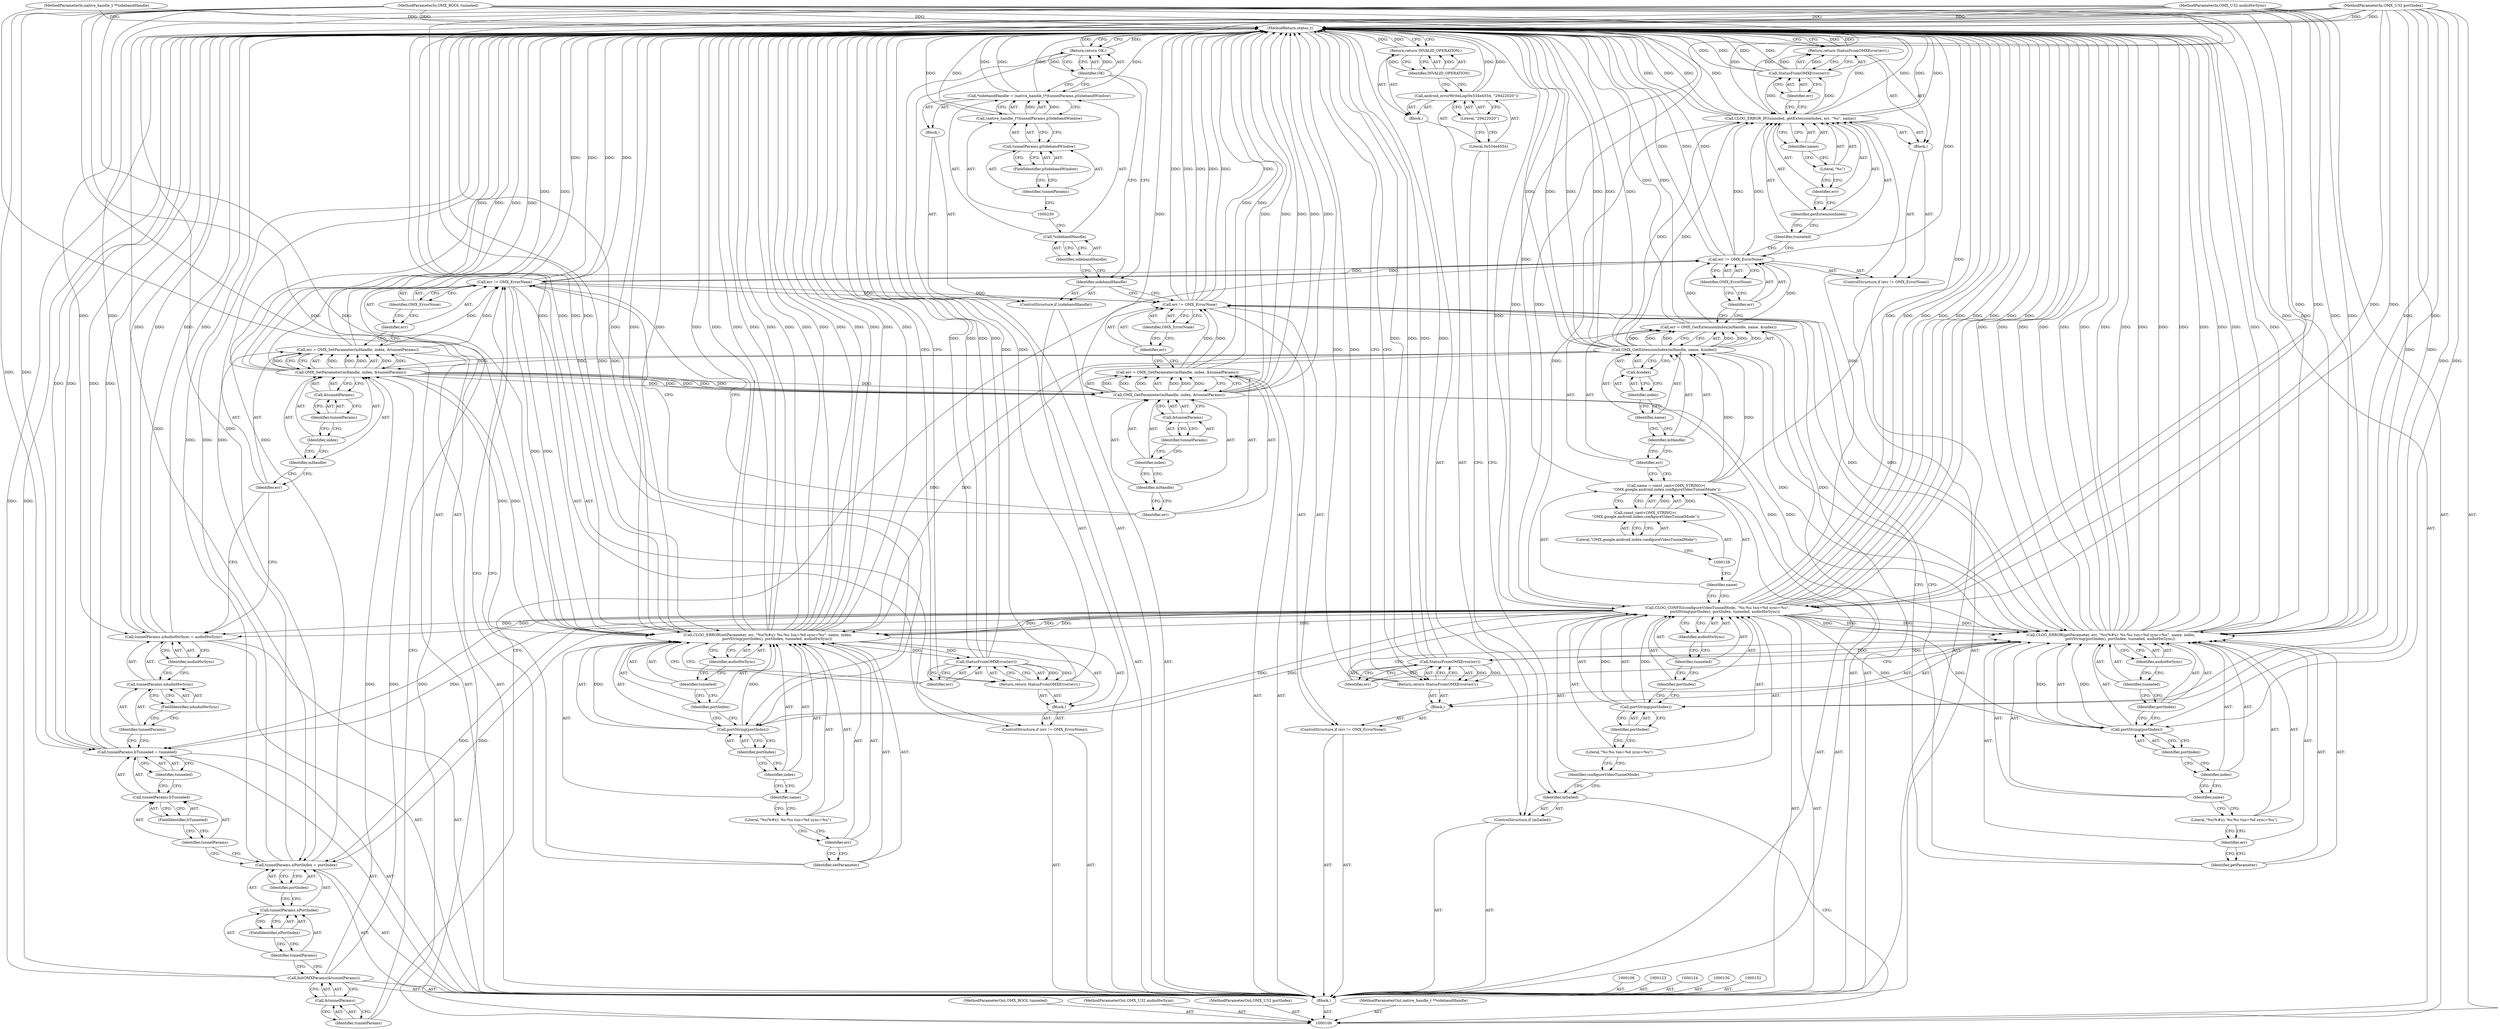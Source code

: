 digraph "0_Android_0f177948ae2640bfe4d70f8e4248e106406b3b0a_6" {
"1000236" [label="(MethodReturn,status_t)"];
"1000116" [label="(Identifier,configureVideoTunnelMode)"];
"1000117" [label="(Literal,\"%s:%u tun=%d sync=%u\")"];
"1000115" [label="(Call,CLOG_CONFIG(configureVideoTunnelMode, \"%s:%u tun=%d sync=%u\",\n             portString(portIndex), portIndex, tunneled, audioHwSync))"];
"1000118" [label="(Call,portString(portIndex))"];
"1000119" [label="(Identifier,portIndex)"];
"1000120" [label="(Identifier,portIndex)"];
"1000121" [label="(Identifier,tunneled)"];
"1000122" [label="(Identifier,audioHwSync)"];
"1000125" [label="(Call,name = const_cast<OMX_STRING>(\n \"OMX.google.android.index.configureVideoTunnelMode\"))"];
"1000126" [label="(Identifier,name)"];
"1000127" [label="(Call,const_cast<OMX_STRING>(\n \"OMX.google.android.index.configureVideoTunnelMode\"))"];
"1000129" [label="(Literal,\"OMX.google.android.index.configureVideoTunnelMode\")"];
"1000131" [label="(Call,err = OMX_GetExtensionIndex(mHandle, name, &index))"];
"1000132" [label="(Identifier,err)"];
"1000133" [label="(Call,OMX_GetExtensionIndex(mHandle, name, &index))"];
"1000134" [label="(Identifier,mHandle)"];
"1000135" [label="(Identifier,name)"];
"1000136" [label="(Call,&index)"];
"1000137" [label="(Identifier,index)"];
"1000138" [label="(ControlStructure,if (err != OMX_ErrorNone))"];
"1000141" [label="(Identifier,OMX_ErrorNone)"];
"1000142" [label="(Block,)"];
"1000139" [label="(Call,err != OMX_ErrorNone)"];
"1000140" [label="(Identifier,err)"];
"1000144" [label="(Identifier,tunneled)"];
"1000145" [label="(Identifier,getExtensionIndex)"];
"1000146" [label="(Identifier,err)"];
"1000147" [label="(Literal,\"%s\")"];
"1000148" [label="(Identifier,name)"];
"1000143" [label="(Call,CLOG_ERROR_IF(tunneled, getExtensionIndex, err, \"%s\", name))"];
"1000149" [label="(Return,return StatusFromOMXError(err);)"];
"1000151" [label="(Identifier,err)"];
"1000150" [label="(Call,StatusFromOMXError(err))"];
"1000153" [label="(Call,InitOMXParams(&tunnelParams))"];
"1000154" [label="(Call,&tunnelParams)"];
"1000155" [label="(Identifier,tunnelParams)"];
"1000159" [label="(FieldIdentifier,nPortIndex)"];
"1000160" [label="(Identifier,portIndex)"];
"1000156" [label="(Call,tunnelParams.nPortIndex = portIndex)"];
"1000157" [label="(Call,tunnelParams.nPortIndex)"];
"1000158" [label="(Identifier,tunnelParams)"];
"1000164" [label="(FieldIdentifier,bTunneled)"];
"1000165" [label="(Identifier,tunneled)"];
"1000161" [label="(Call,tunnelParams.bTunneled = tunneled)"];
"1000162" [label="(Call,tunnelParams.bTunneled)"];
"1000163" [label="(Identifier,tunnelParams)"];
"1000169" [label="(FieldIdentifier,nAudioHwSync)"];
"1000170" [label="(Identifier,audioHwSync)"];
"1000166" [label="(Call,tunnelParams.nAudioHwSync = audioHwSync)"];
"1000167" [label="(Call,tunnelParams.nAudioHwSync)"];
"1000168" [label="(Identifier,tunnelParams)"];
"1000173" [label="(Call,OMX_SetParameter(mHandle, index, &tunnelParams))"];
"1000174" [label="(Identifier,mHandle)"];
"1000175" [label="(Identifier,index)"];
"1000171" [label="(Call,err = OMX_SetParameter(mHandle, index, &tunnelParams))"];
"1000172" [label="(Identifier,err)"];
"1000176" [label="(Call,&tunnelParams)"];
"1000177" [label="(Identifier,tunnelParams)"];
"1000178" [label="(ControlStructure,if (err != OMX_ErrorNone))"];
"1000181" [label="(Identifier,OMX_ErrorNone)"];
"1000182" [label="(Block,)"];
"1000179" [label="(Call,err != OMX_ErrorNone)"];
"1000180" [label="(Identifier,err)"];
"1000102" [label="(MethodParameterIn,OMX_BOOL tunneled)"];
"1000344" [label="(MethodParameterOut,OMX_BOOL tunneled)"];
"1000103" [label="(MethodParameterIn,OMX_U32 audioHwSync)"];
"1000345" [label="(MethodParameterOut,OMX_U32 audioHwSync)"];
"1000101" [label="(MethodParameterIn,OMX_U32 portIndex)"];
"1000343" [label="(MethodParameterOut,OMX_U32 portIndex)"];
"1000184" [label="(Identifier,setParameter)"];
"1000185" [label="(Identifier,err)"];
"1000186" [label="(Literal,\"%s(%#x): %s:%u tun=%d sync=%u\")"];
"1000187" [label="(Identifier,name)"];
"1000188" [label="(Identifier,index)"];
"1000183" [label="(Call,CLOG_ERROR(setParameter, err, \"%s(%#x): %s:%u tun=%d sync=%u\", name, index,\n                portString(portIndex), portIndex, tunneled, audioHwSync))"];
"1000189" [label="(Call,portString(portIndex))"];
"1000190" [label="(Identifier,portIndex)"];
"1000191" [label="(Identifier,portIndex)"];
"1000192" [label="(Identifier,tunneled)"];
"1000193" [label="(Identifier,audioHwSync)"];
"1000194" [label="(Return,return StatusFromOMXError(err);)"];
"1000196" [label="(Identifier,err)"];
"1000195" [label="(Call,StatusFromOMXError(err))"];
"1000199" [label="(Call,OMX_GetParameter(mHandle, index, &tunnelParams))"];
"1000200" [label="(Identifier,mHandle)"];
"1000201" [label="(Identifier,index)"];
"1000197" [label="(Call,err = OMX_GetParameter(mHandle, index, &tunnelParams))"];
"1000198" [label="(Identifier,err)"];
"1000202" [label="(Call,&tunnelParams)"];
"1000203" [label="(Identifier,tunnelParams)"];
"1000204" [label="(ControlStructure,if (err != OMX_ErrorNone))"];
"1000207" [label="(Identifier,OMX_ErrorNone)"];
"1000208" [label="(Block,)"];
"1000205" [label="(Call,err != OMX_ErrorNone)"];
"1000206" [label="(Identifier,err)"];
"1000210" [label="(Identifier,getParameter)"];
"1000211" [label="(Identifier,err)"];
"1000212" [label="(Literal,\"%s(%#x): %s:%u tun=%d sync=%u\")"];
"1000213" [label="(Identifier,name)"];
"1000214" [label="(Identifier,index)"];
"1000209" [label="(Call,CLOG_ERROR(getParameter, err, \"%s(%#x): %s:%u tun=%d sync=%u\", name, index,\n                portString(portIndex), portIndex, tunneled, audioHwSync))"];
"1000215" [label="(Call,portString(portIndex))"];
"1000216" [label="(Identifier,portIndex)"];
"1000217" [label="(Identifier,portIndex)"];
"1000218" [label="(Identifier,tunneled)"];
"1000219" [label="(Identifier,audioHwSync)"];
"1000220" [label="(Return,return StatusFromOMXError(err);)"];
"1000222" [label="(Identifier,err)"];
"1000221" [label="(Call,StatusFromOMXError(err))"];
"1000105" [label="(Block,)"];
"1000104" [label="(MethodParameterIn,native_handle_t **sidebandHandle)"];
"1000346" [label="(MethodParameterOut,native_handle_t **sidebandHandle)"];
"1000223" [label="(ControlStructure,if (sidebandHandle))"];
"1000225" [label="(Block,)"];
"1000224" [label="(Identifier,sidebandHandle)"];
"1000226" [label="(Call,*sidebandHandle = (native_handle_t*)tunnelParams.pSidebandWindow)"];
"1000227" [label="(Call,*sidebandHandle)"];
"1000229" [label="(Call,(native_handle_t*)tunnelParams.pSidebandWindow)"];
"1000228" [label="(Identifier,sidebandHandle)"];
"1000231" [label="(Call,tunnelParams.pSidebandWindow)"];
"1000232" [label="(Identifier,tunnelParams)"];
"1000233" [label="(FieldIdentifier,pSidebandWindow)"];
"1000234" [label="(Return,return OK;)"];
"1000235" [label="(Identifier,OK)"];
"1000109" [label="(Block,)"];
"1000107" [label="(ControlStructure,if (mSailed))"];
"1000108" [label="(Identifier,mSailed)"];
"1000111" [label="(Literal,0x534e4554)"];
"1000112" [label="(Literal,\"29422020\")"];
"1000110" [label="(Call,android_errorWriteLog(0x534e4554, \"29422020\"))"];
"1000114" [label="(Identifier,INVALID_OPERATION)"];
"1000113" [label="(Return,return INVALID_OPERATION;)"];
"1000236" -> "1000100"  [label="AST: "];
"1000236" -> "1000113"  [label="CFG: "];
"1000236" -> "1000149"  [label="CFG: "];
"1000236" -> "1000194"  [label="CFG: "];
"1000236" -> "1000220"  [label="CFG: "];
"1000236" -> "1000234"  [label="CFG: "];
"1000234" -> "1000236"  [label="DDG: "];
"1000194" -> "1000236"  [label="DDG: "];
"1000183" -> "1000236"  [label="DDG: "];
"1000183" -> "1000236"  [label="DDG: "];
"1000183" -> "1000236"  [label="DDG: "];
"1000183" -> "1000236"  [label="DDG: "];
"1000183" -> "1000236"  [label="DDG: "];
"1000183" -> "1000236"  [label="DDG: "];
"1000183" -> "1000236"  [label="DDG: "];
"1000183" -> "1000236"  [label="DDG: "];
"1000209" -> "1000236"  [label="DDG: "];
"1000209" -> "1000236"  [label="DDG: "];
"1000209" -> "1000236"  [label="DDG: "];
"1000209" -> "1000236"  [label="DDG: "];
"1000209" -> "1000236"  [label="DDG: "];
"1000209" -> "1000236"  [label="DDG: "];
"1000209" -> "1000236"  [label="DDG: "];
"1000209" -> "1000236"  [label="DDG: "];
"1000179" -> "1000236"  [label="DDG: "];
"1000179" -> "1000236"  [label="DDG: "];
"1000205" -> "1000236"  [label="DDG: "];
"1000205" -> "1000236"  [label="DDG: "];
"1000205" -> "1000236"  [label="DDG: "];
"1000173" -> "1000236"  [label="DDG: "];
"1000173" -> "1000236"  [label="DDG: "];
"1000221" -> "1000236"  [label="DDG: "];
"1000221" -> "1000236"  [label="DDG: "];
"1000199" -> "1000236"  [label="DDG: "];
"1000199" -> "1000236"  [label="DDG: "];
"1000199" -> "1000236"  [label="DDG: "];
"1000226" -> "1000236"  [label="DDG: "];
"1000226" -> "1000236"  [label="DDG: "];
"1000150" -> "1000236"  [label="DDG: "];
"1000150" -> "1000236"  [label="DDG: "];
"1000156" -> "1000236"  [label="DDG: "];
"1000156" -> "1000236"  [label="DDG: "];
"1000104" -> "1000236"  [label="DDG: "];
"1000139" -> "1000236"  [label="DDG: "];
"1000139" -> "1000236"  [label="DDG: "];
"1000195" -> "1000236"  [label="DDG: "];
"1000195" -> "1000236"  [label="DDG: "];
"1000103" -> "1000236"  [label="DDG: "];
"1000143" -> "1000236"  [label="DDG: "];
"1000143" -> "1000236"  [label="DDG: "];
"1000143" -> "1000236"  [label="DDG: "];
"1000143" -> "1000236"  [label="DDG: "];
"1000166" -> "1000236"  [label="DDG: "];
"1000166" -> "1000236"  [label="DDG: "];
"1000133" -> "1000236"  [label="DDG: "];
"1000133" -> "1000236"  [label="DDG: "];
"1000133" -> "1000236"  [label="DDG: "];
"1000115" -> "1000236"  [label="DDG: "];
"1000115" -> "1000236"  [label="DDG: "];
"1000115" -> "1000236"  [label="DDG: "];
"1000115" -> "1000236"  [label="DDG: "];
"1000115" -> "1000236"  [label="DDG: "];
"1000125" -> "1000236"  [label="DDG: "];
"1000153" -> "1000236"  [label="DDG: "];
"1000229" -> "1000236"  [label="DDG: "];
"1000131" -> "1000236"  [label="DDG: "];
"1000102" -> "1000236"  [label="DDG: "];
"1000197" -> "1000236"  [label="DDG: "];
"1000101" -> "1000236"  [label="DDG: "];
"1000110" -> "1000236"  [label="DDG: "];
"1000171" -> "1000236"  [label="DDG: "];
"1000161" -> "1000236"  [label="DDG: "];
"1000161" -> "1000236"  [label="DDG: "];
"1000149" -> "1000236"  [label="DDG: "];
"1000220" -> "1000236"  [label="DDG: "];
"1000113" -> "1000236"  [label="DDG: "];
"1000116" -> "1000115"  [label="AST: "];
"1000116" -> "1000108"  [label="CFG: "];
"1000117" -> "1000116"  [label="CFG: "];
"1000117" -> "1000115"  [label="AST: "];
"1000117" -> "1000116"  [label="CFG: "];
"1000119" -> "1000117"  [label="CFG: "];
"1000115" -> "1000105"  [label="AST: "];
"1000115" -> "1000122"  [label="CFG: "];
"1000116" -> "1000115"  [label="AST: "];
"1000117" -> "1000115"  [label="AST: "];
"1000118" -> "1000115"  [label="AST: "];
"1000120" -> "1000115"  [label="AST: "];
"1000121" -> "1000115"  [label="AST: "];
"1000122" -> "1000115"  [label="AST: "];
"1000126" -> "1000115"  [label="CFG: "];
"1000115" -> "1000236"  [label="DDG: "];
"1000115" -> "1000236"  [label="DDG: "];
"1000115" -> "1000236"  [label="DDG: "];
"1000115" -> "1000236"  [label="DDG: "];
"1000115" -> "1000236"  [label="DDG: "];
"1000118" -> "1000115"  [label="DDG: "];
"1000101" -> "1000115"  [label="DDG: "];
"1000102" -> "1000115"  [label="DDG: "];
"1000103" -> "1000115"  [label="DDG: "];
"1000115" -> "1000143"  [label="DDG: "];
"1000115" -> "1000156"  [label="DDG: "];
"1000115" -> "1000161"  [label="DDG: "];
"1000115" -> "1000166"  [label="DDG: "];
"1000115" -> "1000189"  [label="DDG: "];
"1000115" -> "1000183"  [label="DDG: "];
"1000115" -> "1000183"  [label="DDG: "];
"1000115" -> "1000215"  [label="DDG: "];
"1000115" -> "1000209"  [label="DDG: "];
"1000115" -> "1000209"  [label="DDG: "];
"1000118" -> "1000115"  [label="AST: "];
"1000118" -> "1000119"  [label="CFG: "];
"1000119" -> "1000118"  [label="AST: "];
"1000120" -> "1000118"  [label="CFG: "];
"1000118" -> "1000115"  [label="DDG: "];
"1000101" -> "1000118"  [label="DDG: "];
"1000119" -> "1000118"  [label="AST: "];
"1000119" -> "1000117"  [label="CFG: "];
"1000118" -> "1000119"  [label="CFG: "];
"1000120" -> "1000115"  [label="AST: "];
"1000120" -> "1000118"  [label="CFG: "];
"1000121" -> "1000120"  [label="CFG: "];
"1000121" -> "1000115"  [label="AST: "];
"1000121" -> "1000120"  [label="CFG: "];
"1000122" -> "1000121"  [label="CFG: "];
"1000122" -> "1000115"  [label="AST: "];
"1000122" -> "1000121"  [label="CFG: "];
"1000115" -> "1000122"  [label="CFG: "];
"1000125" -> "1000105"  [label="AST: "];
"1000125" -> "1000127"  [label="CFG: "];
"1000126" -> "1000125"  [label="AST: "];
"1000127" -> "1000125"  [label="AST: "];
"1000132" -> "1000125"  [label="CFG: "];
"1000125" -> "1000236"  [label="DDG: "];
"1000127" -> "1000125"  [label="DDG: "];
"1000125" -> "1000133"  [label="DDG: "];
"1000126" -> "1000125"  [label="AST: "];
"1000126" -> "1000115"  [label="CFG: "];
"1000128" -> "1000126"  [label="CFG: "];
"1000127" -> "1000125"  [label="AST: "];
"1000127" -> "1000129"  [label="CFG: "];
"1000128" -> "1000127"  [label="AST: "];
"1000129" -> "1000127"  [label="AST: "];
"1000125" -> "1000127"  [label="CFG: "];
"1000127" -> "1000125"  [label="DDG: "];
"1000129" -> "1000127"  [label="AST: "];
"1000129" -> "1000128"  [label="CFG: "];
"1000127" -> "1000129"  [label="CFG: "];
"1000131" -> "1000105"  [label="AST: "];
"1000131" -> "1000133"  [label="CFG: "];
"1000132" -> "1000131"  [label="AST: "];
"1000133" -> "1000131"  [label="AST: "];
"1000140" -> "1000131"  [label="CFG: "];
"1000131" -> "1000236"  [label="DDG: "];
"1000133" -> "1000131"  [label="DDG: "];
"1000133" -> "1000131"  [label="DDG: "];
"1000133" -> "1000131"  [label="DDG: "];
"1000131" -> "1000139"  [label="DDG: "];
"1000132" -> "1000131"  [label="AST: "];
"1000132" -> "1000125"  [label="CFG: "];
"1000134" -> "1000132"  [label="CFG: "];
"1000133" -> "1000131"  [label="AST: "];
"1000133" -> "1000136"  [label="CFG: "];
"1000134" -> "1000133"  [label="AST: "];
"1000135" -> "1000133"  [label="AST: "];
"1000136" -> "1000133"  [label="AST: "];
"1000131" -> "1000133"  [label="CFG: "];
"1000133" -> "1000236"  [label="DDG: "];
"1000133" -> "1000236"  [label="DDG: "];
"1000133" -> "1000236"  [label="DDG: "];
"1000133" -> "1000131"  [label="DDG: "];
"1000133" -> "1000131"  [label="DDG: "];
"1000133" -> "1000131"  [label="DDG: "];
"1000125" -> "1000133"  [label="DDG: "];
"1000133" -> "1000143"  [label="DDG: "];
"1000133" -> "1000173"  [label="DDG: "];
"1000133" -> "1000183"  [label="DDG: "];
"1000133" -> "1000209"  [label="DDG: "];
"1000134" -> "1000133"  [label="AST: "];
"1000134" -> "1000132"  [label="CFG: "];
"1000135" -> "1000134"  [label="CFG: "];
"1000135" -> "1000133"  [label="AST: "];
"1000135" -> "1000134"  [label="CFG: "];
"1000137" -> "1000135"  [label="CFG: "];
"1000136" -> "1000133"  [label="AST: "];
"1000136" -> "1000137"  [label="CFG: "];
"1000137" -> "1000136"  [label="AST: "];
"1000133" -> "1000136"  [label="CFG: "];
"1000137" -> "1000136"  [label="AST: "];
"1000137" -> "1000135"  [label="CFG: "];
"1000136" -> "1000137"  [label="CFG: "];
"1000138" -> "1000105"  [label="AST: "];
"1000139" -> "1000138"  [label="AST: "];
"1000142" -> "1000138"  [label="AST: "];
"1000141" -> "1000139"  [label="AST: "];
"1000141" -> "1000140"  [label="CFG: "];
"1000139" -> "1000141"  [label="CFG: "];
"1000142" -> "1000138"  [label="AST: "];
"1000143" -> "1000142"  [label="AST: "];
"1000149" -> "1000142"  [label="AST: "];
"1000139" -> "1000138"  [label="AST: "];
"1000139" -> "1000141"  [label="CFG: "];
"1000140" -> "1000139"  [label="AST: "];
"1000141" -> "1000139"  [label="AST: "];
"1000144" -> "1000139"  [label="CFG: "];
"1000155" -> "1000139"  [label="CFG: "];
"1000139" -> "1000236"  [label="DDG: "];
"1000139" -> "1000236"  [label="DDG: "];
"1000131" -> "1000139"  [label="DDG: "];
"1000139" -> "1000143"  [label="DDG: "];
"1000139" -> "1000179"  [label="DDG: "];
"1000140" -> "1000139"  [label="AST: "];
"1000140" -> "1000131"  [label="CFG: "];
"1000141" -> "1000140"  [label="CFG: "];
"1000144" -> "1000143"  [label="AST: "];
"1000144" -> "1000139"  [label="CFG: "];
"1000145" -> "1000144"  [label="CFG: "];
"1000145" -> "1000143"  [label="AST: "];
"1000145" -> "1000144"  [label="CFG: "];
"1000146" -> "1000145"  [label="CFG: "];
"1000146" -> "1000143"  [label="AST: "];
"1000146" -> "1000145"  [label="CFG: "];
"1000147" -> "1000146"  [label="CFG: "];
"1000147" -> "1000143"  [label="AST: "];
"1000147" -> "1000146"  [label="CFG: "];
"1000148" -> "1000147"  [label="CFG: "];
"1000148" -> "1000143"  [label="AST: "];
"1000148" -> "1000147"  [label="CFG: "];
"1000143" -> "1000148"  [label="CFG: "];
"1000143" -> "1000142"  [label="AST: "];
"1000143" -> "1000148"  [label="CFG: "];
"1000144" -> "1000143"  [label="AST: "];
"1000145" -> "1000143"  [label="AST: "];
"1000146" -> "1000143"  [label="AST: "];
"1000147" -> "1000143"  [label="AST: "];
"1000148" -> "1000143"  [label="AST: "];
"1000151" -> "1000143"  [label="CFG: "];
"1000143" -> "1000236"  [label="DDG: "];
"1000143" -> "1000236"  [label="DDG: "];
"1000143" -> "1000236"  [label="DDG: "];
"1000143" -> "1000236"  [label="DDG: "];
"1000115" -> "1000143"  [label="DDG: "];
"1000102" -> "1000143"  [label="DDG: "];
"1000139" -> "1000143"  [label="DDG: "];
"1000133" -> "1000143"  [label="DDG: "];
"1000143" -> "1000150"  [label="DDG: "];
"1000149" -> "1000142"  [label="AST: "];
"1000149" -> "1000150"  [label="CFG: "];
"1000150" -> "1000149"  [label="AST: "];
"1000236" -> "1000149"  [label="CFG: "];
"1000149" -> "1000236"  [label="DDG: "];
"1000150" -> "1000149"  [label="DDG: "];
"1000151" -> "1000150"  [label="AST: "];
"1000151" -> "1000143"  [label="CFG: "];
"1000150" -> "1000151"  [label="CFG: "];
"1000150" -> "1000149"  [label="AST: "];
"1000150" -> "1000151"  [label="CFG: "];
"1000151" -> "1000150"  [label="AST: "];
"1000149" -> "1000150"  [label="CFG: "];
"1000150" -> "1000236"  [label="DDG: "];
"1000150" -> "1000236"  [label="DDG: "];
"1000150" -> "1000149"  [label="DDG: "];
"1000143" -> "1000150"  [label="DDG: "];
"1000153" -> "1000105"  [label="AST: "];
"1000153" -> "1000154"  [label="CFG: "];
"1000154" -> "1000153"  [label="AST: "];
"1000158" -> "1000153"  [label="CFG: "];
"1000153" -> "1000236"  [label="DDG: "];
"1000153" -> "1000173"  [label="DDG: "];
"1000154" -> "1000153"  [label="AST: "];
"1000154" -> "1000155"  [label="CFG: "];
"1000155" -> "1000154"  [label="AST: "];
"1000153" -> "1000154"  [label="CFG: "];
"1000155" -> "1000154"  [label="AST: "];
"1000155" -> "1000139"  [label="CFG: "];
"1000154" -> "1000155"  [label="CFG: "];
"1000159" -> "1000157"  [label="AST: "];
"1000159" -> "1000158"  [label="CFG: "];
"1000157" -> "1000159"  [label="CFG: "];
"1000160" -> "1000156"  [label="AST: "];
"1000160" -> "1000157"  [label="CFG: "];
"1000156" -> "1000160"  [label="CFG: "];
"1000156" -> "1000105"  [label="AST: "];
"1000156" -> "1000160"  [label="CFG: "];
"1000157" -> "1000156"  [label="AST: "];
"1000160" -> "1000156"  [label="AST: "];
"1000163" -> "1000156"  [label="CFG: "];
"1000156" -> "1000236"  [label="DDG: "];
"1000156" -> "1000236"  [label="DDG: "];
"1000115" -> "1000156"  [label="DDG: "];
"1000101" -> "1000156"  [label="DDG: "];
"1000157" -> "1000156"  [label="AST: "];
"1000157" -> "1000159"  [label="CFG: "];
"1000158" -> "1000157"  [label="AST: "];
"1000159" -> "1000157"  [label="AST: "];
"1000160" -> "1000157"  [label="CFG: "];
"1000158" -> "1000157"  [label="AST: "];
"1000158" -> "1000153"  [label="CFG: "];
"1000159" -> "1000158"  [label="CFG: "];
"1000164" -> "1000162"  [label="AST: "];
"1000164" -> "1000163"  [label="CFG: "];
"1000162" -> "1000164"  [label="CFG: "];
"1000165" -> "1000161"  [label="AST: "];
"1000165" -> "1000162"  [label="CFG: "];
"1000161" -> "1000165"  [label="CFG: "];
"1000161" -> "1000105"  [label="AST: "];
"1000161" -> "1000165"  [label="CFG: "];
"1000162" -> "1000161"  [label="AST: "];
"1000165" -> "1000161"  [label="AST: "];
"1000168" -> "1000161"  [label="CFG: "];
"1000161" -> "1000236"  [label="DDG: "];
"1000161" -> "1000236"  [label="DDG: "];
"1000115" -> "1000161"  [label="DDG: "];
"1000102" -> "1000161"  [label="DDG: "];
"1000162" -> "1000161"  [label="AST: "];
"1000162" -> "1000164"  [label="CFG: "];
"1000163" -> "1000162"  [label="AST: "];
"1000164" -> "1000162"  [label="AST: "];
"1000165" -> "1000162"  [label="CFG: "];
"1000163" -> "1000162"  [label="AST: "];
"1000163" -> "1000156"  [label="CFG: "];
"1000164" -> "1000163"  [label="CFG: "];
"1000169" -> "1000167"  [label="AST: "];
"1000169" -> "1000168"  [label="CFG: "];
"1000167" -> "1000169"  [label="CFG: "];
"1000170" -> "1000166"  [label="AST: "];
"1000170" -> "1000167"  [label="CFG: "];
"1000166" -> "1000170"  [label="CFG: "];
"1000166" -> "1000105"  [label="AST: "];
"1000166" -> "1000170"  [label="CFG: "];
"1000167" -> "1000166"  [label="AST: "];
"1000170" -> "1000166"  [label="AST: "];
"1000172" -> "1000166"  [label="CFG: "];
"1000166" -> "1000236"  [label="DDG: "];
"1000166" -> "1000236"  [label="DDG: "];
"1000115" -> "1000166"  [label="DDG: "];
"1000103" -> "1000166"  [label="DDG: "];
"1000167" -> "1000166"  [label="AST: "];
"1000167" -> "1000169"  [label="CFG: "];
"1000168" -> "1000167"  [label="AST: "];
"1000169" -> "1000167"  [label="AST: "];
"1000170" -> "1000167"  [label="CFG: "];
"1000168" -> "1000167"  [label="AST: "];
"1000168" -> "1000161"  [label="CFG: "];
"1000169" -> "1000168"  [label="CFG: "];
"1000173" -> "1000171"  [label="AST: "];
"1000173" -> "1000176"  [label="CFG: "];
"1000174" -> "1000173"  [label="AST: "];
"1000175" -> "1000173"  [label="AST: "];
"1000176" -> "1000173"  [label="AST: "];
"1000171" -> "1000173"  [label="CFG: "];
"1000173" -> "1000236"  [label="DDG: "];
"1000173" -> "1000236"  [label="DDG: "];
"1000173" -> "1000171"  [label="DDG: "];
"1000173" -> "1000171"  [label="DDG: "];
"1000173" -> "1000171"  [label="DDG: "];
"1000133" -> "1000173"  [label="DDG: "];
"1000153" -> "1000173"  [label="DDG: "];
"1000173" -> "1000183"  [label="DDG: "];
"1000173" -> "1000199"  [label="DDG: "];
"1000173" -> "1000199"  [label="DDG: "];
"1000173" -> "1000199"  [label="DDG: "];
"1000174" -> "1000173"  [label="AST: "];
"1000174" -> "1000172"  [label="CFG: "];
"1000175" -> "1000174"  [label="CFG: "];
"1000175" -> "1000173"  [label="AST: "];
"1000175" -> "1000174"  [label="CFG: "];
"1000177" -> "1000175"  [label="CFG: "];
"1000171" -> "1000105"  [label="AST: "];
"1000171" -> "1000173"  [label="CFG: "];
"1000172" -> "1000171"  [label="AST: "];
"1000173" -> "1000171"  [label="AST: "];
"1000180" -> "1000171"  [label="CFG: "];
"1000171" -> "1000236"  [label="DDG: "];
"1000173" -> "1000171"  [label="DDG: "];
"1000173" -> "1000171"  [label="DDG: "];
"1000173" -> "1000171"  [label="DDG: "];
"1000171" -> "1000179"  [label="DDG: "];
"1000172" -> "1000171"  [label="AST: "];
"1000172" -> "1000166"  [label="CFG: "];
"1000174" -> "1000172"  [label="CFG: "];
"1000176" -> "1000173"  [label="AST: "];
"1000176" -> "1000177"  [label="CFG: "];
"1000177" -> "1000176"  [label="AST: "];
"1000173" -> "1000176"  [label="CFG: "];
"1000177" -> "1000176"  [label="AST: "];
"1000177" -> "1000175"  [label="CFG: "];
"1000176" -> "1000177"  [label="CFG: "];
"1000178" -> "1000105"  [label="AST: "];
"1000179" -> "1000178"  [label="AST: "];
"1000182" -> "1000178"  [label="AST: "];
"1000181" -> "1000179"  [label="AST: "];
"1000181" -> "1000180"  [label="CFG: "];
"1000179" -> "1000181"  [label="CFG: "];
"1000182" -> "1000178"  [label="AST: "];
"1000183" -> "1000182"  [label="AST: "];
"1000194" -> "1000182"  [label="AST: "];
"1000179" -> "1000178"  [label="AST: "];
"1000179" -> "1000181"  [label="CFG: "];
"1000180" -> "1000179"  [label="AST: "];
"1000181" -> "1000179"  [label="AST: "];
"1000184" -> "1000179"  [label="CFG: "];
"1000198" -> "1000179"  [label="CFG: "];
"1000179" -> "1000236"  [label="DDG: "];
"1000179" -> "1000236"  [label="DDG: "];
"1000171" -> "1000179"  [label="DDG: "];
"1000139" -> "1000179"  [label="DDG: "];
"1000179" -> "1000183"  [label="DDG: "];
"1000179" -> "1000205"  [label="DDG: "];
"1000180" -> "1000179"  [label="AST: "];
"1000180" -> "1000171"  [label="CFG: "];
"1000181" -> "1000180"  [label="CFG: "];
"1000102" -> "1000100"  [label="AST: "];
"1000102" -> "1000236"  [label="DDG: "];
"1000102" -> "1000115"  [label="DDG: "];
"1000102" -> "1000143"  [label="DDG: "];
"1000102" -> "1000161"  [label="DDG: "];
"1000102" -> "1000183"  [label="DDG: "];
"1000102" -> "1000209"  [label="DDG: "];
"1000344" -> "1000100"  [label="AST: "];
"1000103" -> "1000100"  [label="AST: "];
"1000103" -> "1000236"  [label="DDG: "];
"1000103" -> "1000115"  [label="DDG: "];
"1000103" -> "1000166"  [label="DDG: "];
"1000103" -> "1000183"  [label="DDG: "];
"1000103" -> "1000209"  [label="DDG: "];
"1000345" -> "1000100"  [label="AST: "];
"1000101" -> "1000100"  [label="AST: "];
"1000101" -> "1000236"  [label="DDG: "];
"1000101" -> "1000118"  [label="DDG: "];
"1000101" -> "1000115"  [label="DDG: "];
"1000101" -> "1000156"  [label="DDG: "];
"1000101" -> "1000189"  [label="DDG: "];
"1000101" -> "1000183"  [label="DDG: "];
"1000101" -> "1000215"  [label="DDG: "];
"1000101" -> "1000209"  [label="DDG: "];
"1000343" -> "1000100"  [label="AST: "];
"1000184" -> "1000183"  [label="AST: "];
"1000184" -> "1000179"  [label="CFG: "];
"1000185" -> "1000184"  [label="CFG: "];
"1000185" -> "1000183"  [label="AST: "];
"1000185" -> "1000184"  [label="CFG: "];
"1000186" -> "1000185"  [label="CFG: "];
"1000186" -> "1000183"  [label="AST: "];
"1000186" -> "1000185"  [label="CFG: "];
"1000187" -> "1000186"  [label="CFG: "];
"1000187" -> "1000183"  [label="AST: "];
"1000187" -> "1000186"  [label="CFG: "];
"1000188" -> "1000187"  [label="CFG: "];
"1000188" -> "1000183"  [label="AST: "];
"1000188" -> "1000187"  [label="CFG: "];
"1000190" -> "1000188"  [label="CFG: "];
"1000183" -> "1000182"  [label="AST: "];
"1000183" -> "1000193"  [label="CFG: "];
"1000184" -> "1000183"  [label="AST: "];
"1000185" -> "1000183"  [label="AST: "];
"1000186" -> "1000183"  [label="AST: "];
"1000187" -> "1000183"  [label="AST: "];
"1000188" -> "1000183"  [label="AST: "];
"1000189" -> "1000183"  [label="AST: "];
"1000191" -> "1000183"  [label="AST: "];
"1000192" -> "1000183"  [label="AST: "];
"1000193" -> "1000183"  [label="AST: "];
"1000196" -> "1000183"  [label="CFG: "];
"1000183" -> "1000236"  [label="DDG: "];
"1000183" -> "1000236"  [label="DDG: "];
"1000183" -> "1000236"  [label="DDG: "];
"1000183" -> "1000236"  [label="DDG: "];
"1000183" -> "1000236"  [label="DDG: "];
"1000183" -> "1000236"  [label="DDG: "];
"1000183" -> "1000236"  [label="DDG: "];
"1000183" -> "1000236"  [label="DDG: "];
"1000179" -> "1000183"  [label="DDG: "];
"1000133" -> "1000183"  [label="DDG: "];
"1000173" -> "1000183"  [label="DDG: "];
"1000189" -> "1000183"  [label="DDG: "];
"1000101" -> "1000183"  [label="DDG: "];
"1000102" -> "1000183"  [label="DDG: "];
"1000115" -> "1000183"  [label="DDG: "];
"1000115" -> "1000183"  [label="DDG: "];
"1000103" -> "1000183"  [label="DDG: "];
"1000183" -> "1000195"  [label="DDG: "];
"1000189" -> "1000183"  [label="AST: "];
"1000189" -> "1000190"  [label="CFG: "];
"1000190" -> "1000189"  [label="AST: "];
"1000191" -> "1000189"  [label="CFG: "];
"1000189" -> "1000183"  [label="DDG: "];
"1000101" -> "1000189"  [label="DDG: "];
"1000115" -> "1000189"  [label="DDG: "];
"1000190" -> "1000189"  [label="AST: "];
"1000190" -> "1000188"  [label="CFG: "];
"1000189" -> "1000190"  [label="CFG: "];
"1000191" -> "1000183"  [label="AST: "];
"1000191" -> "1000189"  [label="CFG: "];
"1000192" -> "1000191"  [label="CFG: "];
"1000192" -> "1000183"  [label="AST: "];
"1000192" -> "1000191"  [label="CFG: "];
"1000193" -> "1000192"  [label="CFG: "];
"1000193" -> "1000183"  [label="AST: "];
"1000193" -> "1000192"  [label="CFG: "];
"1000183" -> "1000193"  [label="CFG: "];
"1000194" -> "1000182"  [label="AST: "];
"1000194" -> "1000195"  [label="CFG: "];
"1000195" -> "1000194"  [label="AST: "];
"1000236" -> "1000194"  [label="CFG: "];
"1000194" -> "1000236"  [label="DDG: "];
"1000195" -> "1000194"  [label="DDG: "];
"1000196" -> "1000195"  [label="AST: "];
"1000196" -> "1000183"  [label="CFG: "];
"1000195" -> "1000196"  [label="CFG: "];
"1000195" -> "1000194"  [label="AST: "];
"1000195" -> "1000196"  [label="CFG: "];
"1000196" -> "1000195"  [label="AST: "];
"1000194" -> "1000195"  [label="CFG: "];
"1000195" -> "1000236"  [label="DDG: "];
"1000195" -> "1000236"  [label="DDG: "];
"1000195" -> "1000194"  [label="DDG: "];
"1000183" -> "1000195"  [label="DDG: "];
"1000199" -> "1000197"  [label="AST: "];
"1000199" -> "1000202"  [label="CFG: "];
"1000200" -> "1000199"  [label="AST: "];
"1000201" -> "1000199"  [label="AST: "];
"1000202" -> "1000199"  [label="AST: "];
"1000197" -> "1000199"  [label="CFG: "];
"1000199" -> "1000236"  [label="DDG: "];
"1000199" -> "1000236"  [label="DDG: "];
"1000199" -> "1000236"  [label="DDG: "];
"1000199" -> "1000197"  [label="DDG: "];
"1000199" -> "1000197"  [label="DDG: "];
"1000199" -> "1000197"  [label="DDG: "];
"1000173" -> "1000199"  [label="DDG: "];
"1000173" -> "1000199"  [label="DDG: "];
"1000173" -> "1000199"  [label="DDG: "];
"1000199" -> "1000209"  [label="DDG: "];
"1000200" -> "1000199"  [label="AST: "];
"1000200" -> "1000198"  [label="CFG: "];
"1000201" -> "1000200"  [label="CFG: "];
"1000201" -> "1000199"  [label="AST: "];
"1000201" -> "1000200"  [label="CFG: "];
"1000203" -> "1000201"  [label="CFG: "];
"1000197" -> "1000105"  [label="AST: "];
"1000197" -> "1000199"  [label="CFG: "];
"1000198" -> "1000197"  [label="AST: "];
"1000199" -> "1000197"  [label="AST: "];
"1000206" -> "1000197"  [label="CFG: "];
"1000197" -> "1000236"  [label="DDG: "];
"1000199" -> "1000197"  [label="DDG: "];
"1000199" -> "1000197"  [label="DDG: "];
"1000199" -> "1000197"  [label="DDG: "];
"1000197" -> "1000205"  [label="DDG: "];
"1000198" -> "1000197"  [label="AST: "];
"1000198" -> "1000179"  [label="CFG: "];
"1000200" -> "1000198"  [label="CFG: "];
"1000202" -> "1000199"  [label="AST: "];
"1000202" -> "1000203"  [label="CFG: "];
"1000203" -> "1000202"  [label="AST: "];
"1000199" -> "1000202"  [label="CFG: "];
"1000203" -> "1000202"  [label="AST: "];
"1000203" -> "1000201"  [label="CFG: "];
"1000202" -> "1000203"  [label="CFG: "];
"1000204" -> "1000105"  [label="AST: "];
"1000205" -> "1000204"  [label="AST: "];
"1000208" -> "1000204"  [label="AST: "];
"1000207" -> "1000205"  [label="AST: "];
"1000207" -> "1000206"  [label="CFG: "];
"1000205" -> "1000207"  [label="CFG: "];
"1000208" -> "1000204"  [label="AST: "];
"1000209" -> "1000208"  [label="AST: "];
"1000220" -> "1000208"  [label="AST: "];
"1000205" -> "1000204"  [label="AST: "];
"1000205" -> "1000207"  [label="CFG: "];
"1000206" -> "1000205"  [label="AST: "];
"1000207" -> "1000205"  [label="AST: "];
"1000210" -> "1000205"  [label="CFG: "];
"1000224" -> "1000205"  [label="CFG: "];
"1000205" -> "1000236"  [label="DDG: "];
"1000205" -> "1000236"  [label="DDG: "];
"1000205" -> "1000236"  [label="DDG: "];
"1000197" -> "1000205"  [label="DDG: "];
"1000179" -> "1000205"  [label="DDG: "];
"1000205" -> "1000209"  [label="DDG: "];
"1000206" -> "1000205"  [label="AST: "];
"1000206" -> "1000197"  [label="CFG: "];
"1000207" -> "1000206"  [label="CFG: "];
"1000210" -> "1000209"  [label="AST: "];
"1000210" -> "1000205"  [label="CFG: "];
"1000211" -> "1000210"  [label="CFG: "];
"1000211" -> "1000209"  [label="AST: "];
"1000211" -> "1000210"  [label="CFG: "];
"1000212" -> "1000211"  [label="CFG: "];
"1000212" -> "1000209"  [label="AST: "];
"1000212" -> "1000211"  [label="CFG: "];
"1000213" -> "1000212"  [label="CFG: "];
"1000213" -> "1000209"  [label="AST: "];
"1000213" -> "1000212"  [label="CFG: "];
"1000214" -> "1000213"  [label="CFG: "];
"1000214" -> "1000209"  [label="AST: "];
"1000214" -> "1000213"  [label="CFG: "];
"1000216" -> "1000214"  [label="CFG: "];
"1000209" -> "1000208"  [label="AST: "];
"1000209" -> "1000219"  [label="CFG: "];
"1000210" -> "1000209"  [label="AST: "];
"1000211" -> "1000209"  [label="AST: "];
"1000212" -> "1000209"  [label="AST: "];
"1000213" -> "1000209"  [label="AST: "];
"1000214" -> "1000209"  [label="AST: "];
"1000215" -> "1000209"  [label="AST: "];
"1000217" -> "1000209"  [label="AST: "];
"1000218" -> "1000209"  [label="AST: "];
"1000219" -> "1000209"  [label="AST: "];
"1000222" -> "1000209"  [label="CFG: "];
"1000209" -> "1000236"  [label="DDG: "];
"1000209" -> "1000236"  [label="DDG: "];
"1000209" -> "1000236"  [label="DDG: "];
"1000209" -> "1000236"  [label="DDG: "];
"1000209" -> "1000236"  [label="DDG: "];
"1000209" -> "1000236"  [label="DDG: "];
"1000209" -> "1000236"  [label="DDG: "];
"1000209" -> "1000236"  [label="DDG: "];
"1000205" -> "1000209"  [label="DDG: "];
"1000133" -> "1000209"  [label="DDG: "];
"1000199" -> "1000209"  [label="DDG: "];
"1000215" -> "1000209"  [label="DDG: "];
"1000101" -> "1000209"  [label="DDG: "];
"1000102" -> "1000209"  [label="DDG: "];
"1000115" -> "1000209"  [label="DDG: "];
"1000115" -> "1000209"  [label="DDG: "];
"1000103" -> "1000209"  [label="DDG: "];
"1000209" -> "1000221"  [label="DDG: "];
"1000215" -> "1000209"  [label="AST: "];
"1000215" -> "1000216"  [label="CFG: "];
"1000216" -> "1000215"  [label="AST: "];
"1000217" -> "1000215"  [label="CFG: "];
"1000215" -> "1000209"  [label="DDG: "];
"1000101" -> "1000215"  [label="DDG: "];
"1000115" -> "1000215"  [label="DDG: "];
"1000216" -> "1000215"  [label="AST: "];
"1000216" -> "1000214"  [label="CFG: "];
"1000215" -> "1000216"  [label="CFG: "];
"1000217" -> "1000209"  [label="AST: "];
"1000217" -> "1000215"  [label="CFG: "];
"1000218" -> "1000217"  [label="CFG: "];
"1000218" -> "1000209"  [label="AST: "];
"1000218" -> "1000217"  [label="CFG: "];
"1000219" -> "1000218"  [label="CFG: "];
"1000219" -> "1000209"  [label="AST: "];
"1000219" -> "1000218"  [label="CFG: "];
"1000209" -> "1000219"  [label="CFG: "];
"1000220" -> "1000208"  [label="AST: "];
"1000220" -> "1000221"  [label="CFG: "];
"1000221" -> "1000220"  [label="AST: "];
"1000236" -> "1000220"  [label="CFG: "];
"1000220" -> "1000236"  [label="DDG: "];
"1000221" -> "1000220"  [label="DDG: "];
"1000222" -> "1000221"  [label="AST: "];
"1000222" -> "1000209"  [label="CFG: "];
"1000221" -> "1000222"  [label="CFG: "];
"1000221" -> "1000220"  [label="AST: "];
"1000221" -> "1000222"  [label="CFG: "];
"1000222" -> "1000221"  [label="AST: "];
"1000220" -> "1000221"  [label="CFG: "];
"1000221" -> "1000236"  [label="DDG: "];
"1000221" -> "1000236"  [label="DDG: "];
"1000221" -> "1000220"  [label="DDG: "];
"1000209" -> "1000221"  [label="DDG: "];
"1000105" -> "1000100"  [label="AST: "];
"1000106" -> "1000105"  [label="AST: "];
"1000107" -> "1000105"  [label="AST: "];
"1000115" -> "1000105"  [label="AST: "];
"1000123" -> "1000105"  [label="AST: "];
"1000124" -> "1000105"  [label="AST: "];
"1000125" -> "1000105"  [label="AST: "];
"1000130" -> "1000105"  [label="AST: "];
"1000131" -> "1000105"  [label="AST: "];
"1000138" -> "1000105"  [label="AST: "];
"1000152" -> "1000105"  [label="AST: "];
"1000153" -> "1000105"  [label="AST: "];
"1000156" -> "1000105"  [label="AST: "];
"1000161" -> "1000105"  [label="AST: "];
"1000166" -> "1000105"  [label="AST: "];
"1000171" -> "1000105"  [label="AST: "];
"1000178" -> "1000105"  [label="AST: "];
"1000197" -> "1000105"  [label="AST: "];
"1000204" -> "1000105"  [label="AST: "];
"1000223" -> "1000105"  [label="AST: "];
"1000234" -> "1000105"  [label="AST: "];
"1000104" -> "1000100"  [label="AST: "];
"1000104" -> "1000236"  [label="DDG: "];
"1000346" -> "1000100"  [label="AST: "];
"1000223" -> "1000105"  [label="AST: "];
"1000224" -> "1000223"  [label="AST: "];
"1000225" -> "1000223"  [label="AST: "];
"1000225" -> "1000223"  [label="AST: "];
"1000226" -> "1000225"  [label="AST: "];
"1000224" -> "1000223"  [label="AST: "];
"1000224" -> "1000205"  [label="CFG: "];
"1000228" -> "1000224"  [label="CFG: "];
"1000235" -> "1000224"  [label="CFG: "];
"1000226" -> "1000225"  [label="AST: "];
"1000226" -> "1000229"  [label="CFG: "];
"1000227" -> "1000226"  [label="AST: "];
"1000229" -> "1000226"  [label="AST: "];
"1000235" -> "1000226"  [label="CFG: "];
"1000226" -> "1000236"  [label="DDG: "];
"1000226" -> "1000236"  [label="DDG: "];
"1000229" -> "1000226"  [label="DDG: "];
"1000227" -> "1000226"  [label="AST: "];
"1000227" -> "1000228"  [label="CFG: "];
"1000228" -> "1000227"  [label="AST: "];
"1000230" -> "1000227"  [label="CFG: "];
"1000229" -> "1000226"  [label="AST: "];
"1000229" -> "1000231"  [label="CFG: "];
"1000230" -> "1000229"  [label="AST: "];
"1000231" -> "1000229"  [label="AST: "];
"1000226" -> "1000229"  [label="CFG: "];
"1000229" -> "1000236"  [label="DDG: "];
"1000229" -> "1000226"  [label="DDG: "];
"1000228" -> "1000227"  [label="AST: "];
"1000228" -> "1000224"  [label="CFG: "];
"1000227" -> "1000228"  [label="CFG: "];
"1000231" -> "1000229"  [label="AST: "];
"1000231" -> "1000233"  [label="CFG: "];
"1000232" -> "1000231"  [label="AST: "];
"1000233" -> "1000231"  [label="AST: "];
"1000229" -> "1000231"  [label="CFG: "];
"1000232" -> "1000231"  [label="AST: "];
"1000232" -> "1000230"  [label="CFG: "];
"1000233" -> "1000232"  [label="CFG: "];
"1000233" -> "1000231"  [label="AST: "];
"1000233" -> "1000232"  [label="CFG: "];
"1000231" -> "1000233"  [label="CFG: "];
"1000234" -> "1000105"  [label="AST: "];
"1000234" -> "1000235"  [label="CFG: "];
"1000235" -> "1000234"  [label="AST: "];
"1000236" -> "1000234"  [label="CFG: "];
"1000234" -> "1000236"  [label="DDG: "];
"1000235" -> "1000234"  [label="DDG: "];
"1000235" -> "1000234"  [label="AST: "];
"1000235" -> "1000226"  [label="CFG: "];
"1000235" -> "1000224"  [label="CFG: "];
"1000234" -> "1000235"  [label="CFG: "];
"1000235" -> "1000234"  [label="DDG: "];
"1000109" -> "1000107"  [label="AST: "];
"1000110" -> "1000109"  [label="AST: "];
"1000113" -> "1000109"  [label="AST: "];
"1000107" -> "1000105"  [label="AST: "];
"1000108" -> "1000107"  [label="AST: "];
"1000109" -> "1000107"  [label="AST: "];
"1000108" -> "1000107"  [label="AST: "];
"1000108" -> "1000100"  [label="CFG: "];
"1000111" -> "1000108"  [label="CFG: "];
"1000116" -> "1000108"  [label="CFG: "];
"1000111" -> "1000110"  [label="AST: "];
"1000111" -> "1000108"  [label="CFG: "];
"1000112" -> "1000111"  [label="CFG: "];
"1000112" -> "1000110"  [label="AST: "];
"1000112" -> "1000111"  [label="CFG: "];
"1000110" -> "1000112"  [label="CFG: "];
"1000110" -> "1000109"  [label="AST: "];
"1000110" -> "1000112"  [label="CFG: "];
"1000111" -> "1000110"  [label="AST: "];
"1000112" -> "1000110"  [label="AST: "];
"1000114" -> "1000110"  [label="CFG: "];
"1000110" -> "1000236"  [label="DDG: "];
"1000114" -> "1000113"  [label="AST: "];
"1000114" -> "1000110"  [label="CFG: "];
"1000113" -> "1000114"  [label="CFG: "];
"1000114" -> "1000113"  [label="DDG: "];
"1000113" -> "1000109"  [label="AST: "];
"1000113" -> "1000114"  [label="CFG: "];
"1000114" -> "1000113"  [label="AST: "];
"1000236" -> "1000113"  [label="CFG: "];
"1000113" -> "1000236"  [label="DDG: "];
"1000114" -> "1000113"  [label="DDG: "];
}
